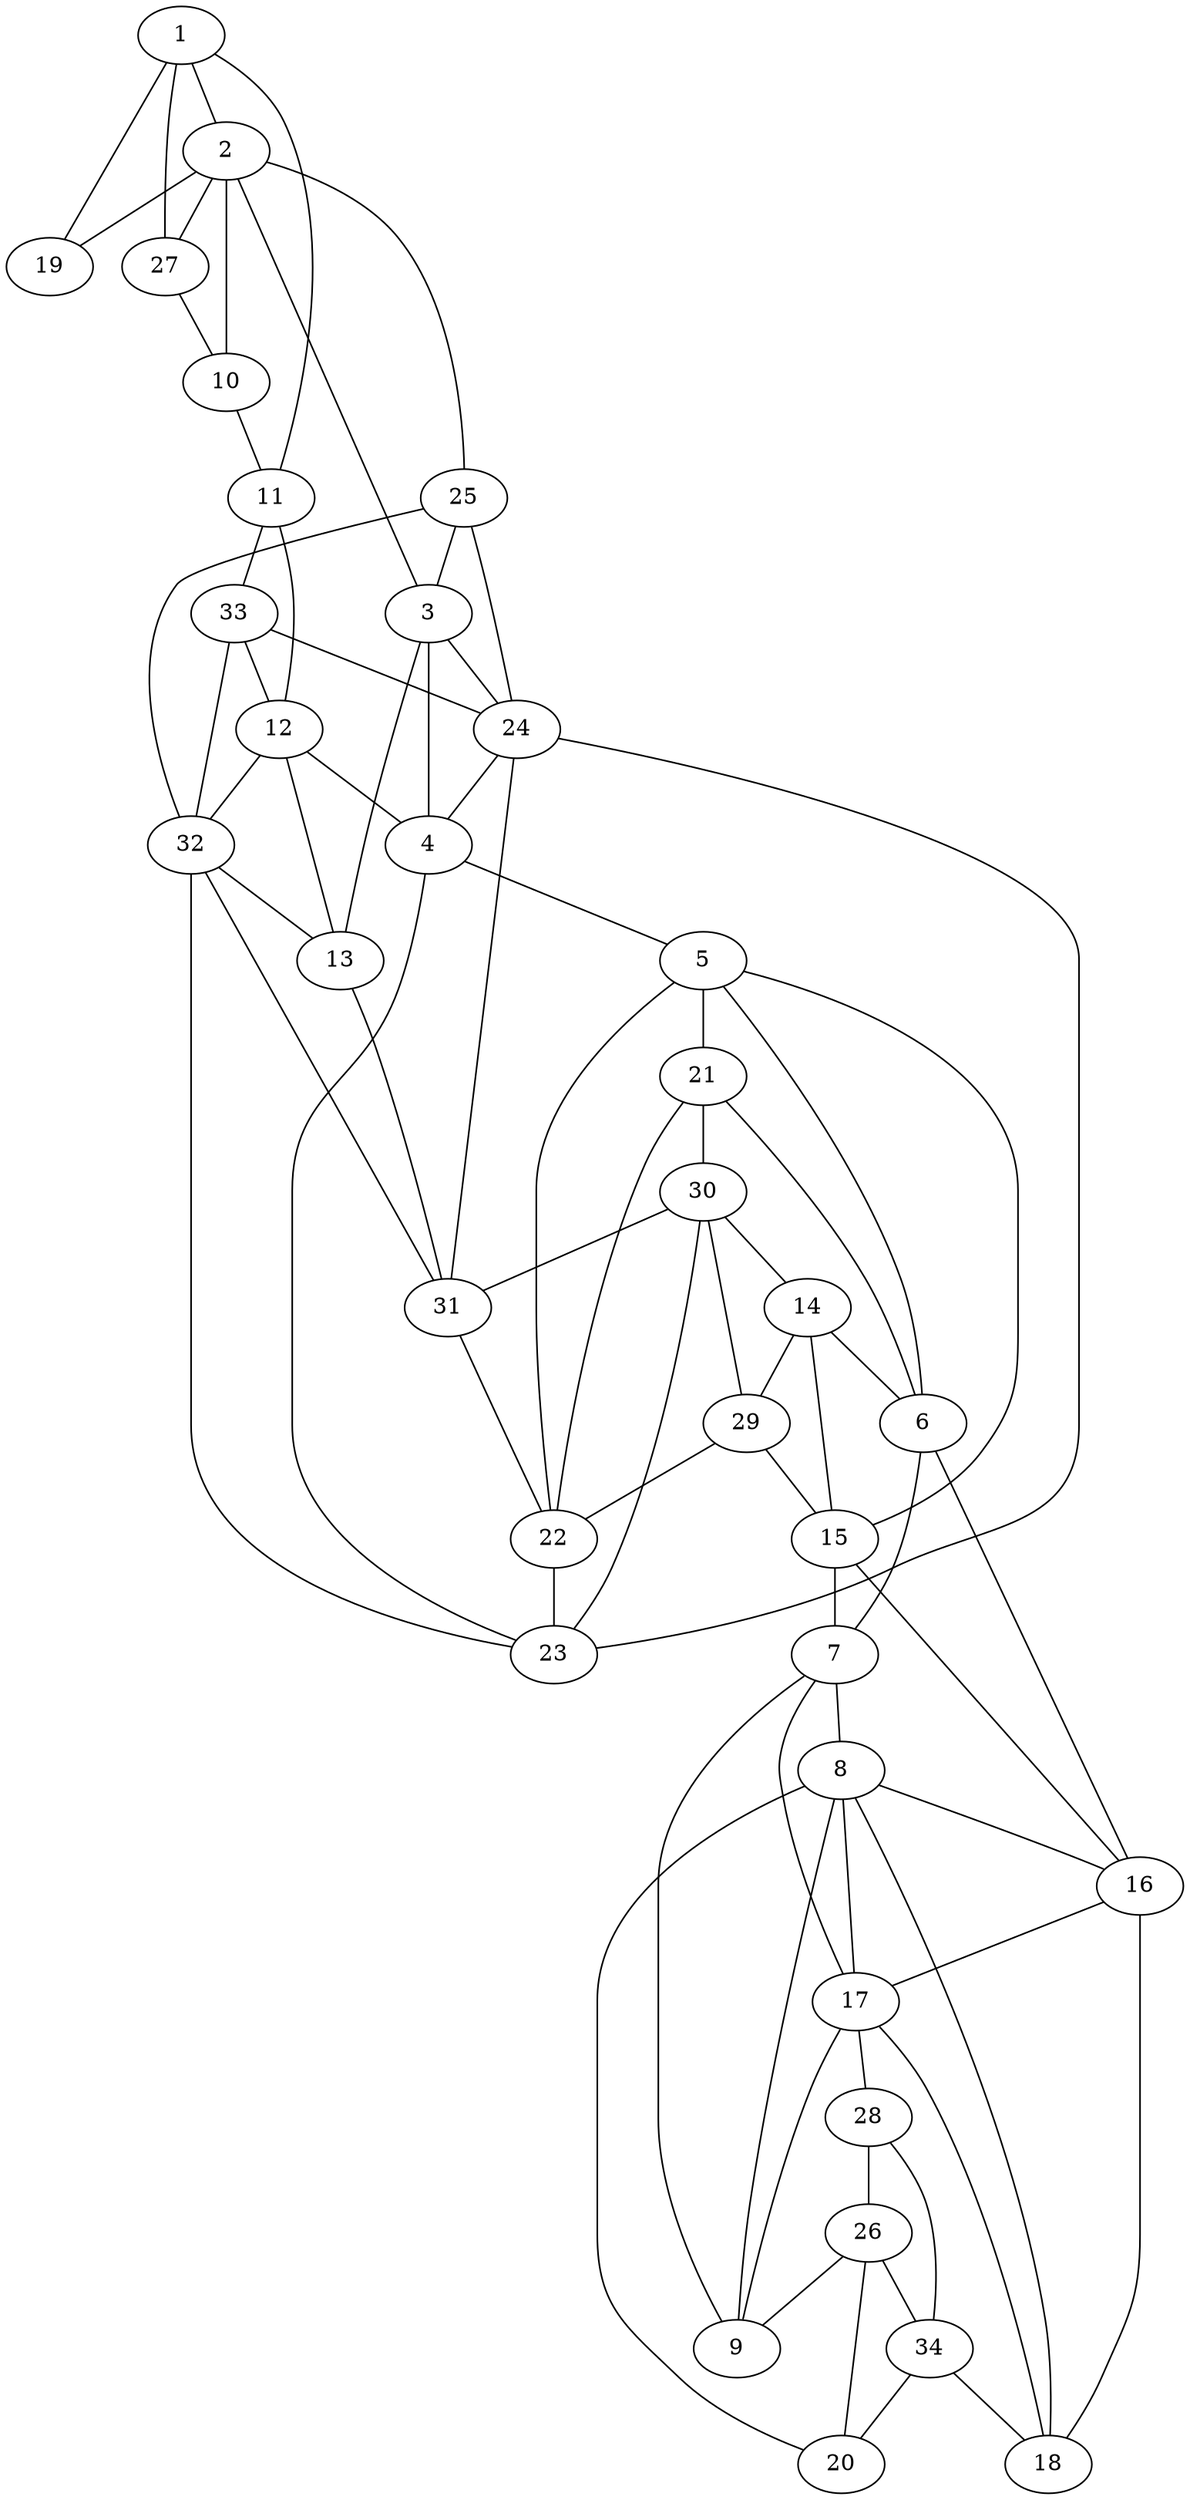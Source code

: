 graph pdb1esg {
	1	 [aaLength=11,
		sequence=TDEAKELLSKD,
		type=0];
	2	 [aaLength=17,
		sequence=DKLIQQAYNEVKTSICS,
		type=0];
	1 -- 2	 [distance0="18.19758",
		frequency=1,
		type0=1];
	19	 [aaLength=7,
		sequence=EVEKEFI,
		type=1];
	2 -- 19	 [distance0="37.49542",
		frequency=1,
		type0=2];
	25	 [aaLength=3,
		sequence=TIN,
		type=1];
	2 -- 25	 [distance0="10.0",
		frequency=1,
		type0=4];
	27	 [aaLength=7,
		sequence=EVEKEFI,
		type=1];
	2 -- 27	 [distance0="37.49542",
		frequency=1,
		type0=3];
	3	 [aaLength=17,
		sequence=VVPIKELCYTLLEDTYN,
		type=0];
	3 -- 2	 [distance0="40.07543",
		frequency=1,
		type0=3];
	4	 [aaLength=8,
		sequence=KPLDILKL,
		type=0];
	3 -- 4	 [distance0="22.24634",
		frequency=1,
		type0=1];
	13	 [aaLength=9,
		sequence=KPLDILKLE,
		type=0];
	3 -- 13	 [distance0="39.18877",
		frequency=1,
		type0=2];
	24	 [aaLength=2,
		sequence=YR,
		type=1];
	3 -- 24	 [distance0="1.0",
		frequency=1,
		type0=4];
	5	 [aaLength=18,
		sequence=NISSAHRSMNKLLLGLKH,
		type=0];
	4 -- 5	 [distance0="39.71192",
		frequency=1,
		type0=3];
	23	 [aaLength=6,
		sequence=VYKEFI,
		type=1];
	4 -- 23	 [distance0="9.0",
		frequency=1,
		type0=4];
	6	 [aaLength=6,
		sequence=IKQLAY,
		type=0];
	5 -- 6	 [distance0="31.49051",
		frequency=1,
		type0=2];
	15	 [aaLength=6,
		sequence=IKQLAY,
		type=0];
	5 -- 15	 [distance0="36.16764",
		frequency=1,
		type0=3];
	21	 [aaLength=7,
		sequence=LAIILMP,
		type=1];
	5 -- 21	 [distance0="4.0",
		frequency=1,
		type0=4];
	7	 [aaLength=6,
		sequence=NFEELE,
		type=0];
	6 -- 7	 [distance0="15.74808",
		distance1="7.0",
		frequency=2,
		type0=1,
		type1=4];
	16	 [aaLength=6,
		sequence=NFEELE,
		type=0];
	6 -- 16	 [distance0="25.08334",
		frequency=1,
		type0=2];
	8	 [aaLength=7,
		sequence=PYFELTE,
		type=0];
	7 -- 8	 [distance0="13.04752",
		distance1="0.0",
		frequency=2,
		type0=1,
		type1=5];
	17	 [aaLength=7,
		sequence=PYFELTE,
		type=0];
	8 -- 17	 [distance0="6.396659",
		frequency=1,
		type0=1];
	8 -- 16	 [distance0="16.30236",
		frequency=1,
		type0=3];
	20	 [aaLength=7,
		sequence=FIFIGFN,
		type=1];
	8 -- 20	 [distance0="3.0",
		frequency=1,
		type0=4];
	9	 [aaLength=8,
		sequence=SKRSIKKW,
		type=0];
	9 -- 17	 [distance0="54.52508",
		frequency=1,
		type0=3];
	9 -- 8	 [distance0="51.23318",
		frequency=1,
		type0=2];
	9 -- 7	 [distance0="48.94472",
		frequency=1,
		type0=1];
	10	 [aaLength=11,
		sequence=TDEAKELLSKD,
		type=0];
	11	 [aaLength=17,
		sequence=DKLIQQAYNEVKTSICS,
		type=0];
	10 -- 11	 [distance0="18.15784",
		distance1="0.0",
		frequency=2,
		type0=1,
		type1=5];
	10 -- 2	 [distance0="44.97296",
		frequency=1,
		type0=3];
	11 -- 1	 [distance0="44.91865",
		frequency=1,
		type0=3];
	12	 [aaLength=17,
		sequence=VVPIKELCYTLLEDTYN,
		type=0];
	11 -- 12	 [distance0="40.07608",
		frequency=1,
		type0=2];
	33	 [aaLength=3,
		sequence=TIN,
		type=1];
	11 -- 33	 [distance0="10.0",
		frequency=1,
		type0=4];
	12 -- 4	 [distance0="41.76871",
		frequency=1,
		type0=3];
	12 -- 13	 [distance0="23.45672",
		frequency=1,
		type0=1];
	32	 [aaLength=2,
		sequence=YR,
		type=1];
	12 -- 32	 [distance0="1.0",
		frequency=1,
		type0=4];
	31	 [aaLength=6,
		sequence=VYKEFI,
		type=1];
	13 -- 31	 [distance0="8.0",
		frequency=1,
		type0=4];
	14	 [aaLength=18,
		sequence=NISSAHRSMNKLLLGLKH,
		type=0];
	14 -- 6	 [distance0="36.19889",
		frequency=1,
		type0=3];
	14 -- 15	 [distance0="31.50698",
		frequency=1,
		type0=2];
	29	 [aaLength=7,
		sequence=LAIILMP,
		type=1];
	14 -- 29	 [distance0="4.0",
		frequency=1,
		type0=4];
	15 -- 7	 [distance0="25.08313",
		frequency=1,
		type0=2];
	15 -- 16	 [distance0="15.75406",
		distance1="7.0",
		frequency=2,
		type0=1,
		type1=4];
	16 -- 17	 [distance0="13.10022",
		distance1="0.0",
		frequency=2,
		type0=1,
		type1=5];
	17 -- 7	 [distance0="16.24758",
		frequency=1,
		type0=3];
	28	 [aaLength=7,
		sequence=FIFIGFN,
		type=1];
	17 -- 28	 [distance0="3.0",
		frequency=1,
		type0=4];
	18	 [aaLength=12,
		sequence=RSIKKWKDKVEN,
		type=0];
	18 -- 17	 [distance0="51.50075",
		frequency=1,
		type0=2];
	18 -- 8	 [distance0="55.09125",
		frequency=1,
		type0=3];
	18 -- 16	 [distance0="50.26396",
		frequency=1,
		type0=1];
	19 -- 1	 [distance0="33.7322",
		frequency=1,
		type0=2];
	26	 [aaLength=3,
		sequence=AYN,
		type=1];
	20 -- 26	 [distance0="9.0",
		distance1="2.0",
		frequency=2,
		type0=2,
		type1=4];
	21 -- 6	 [distance0="0.0",
		frequency=1,
		type0=5];
	22	 [aaLength=8,
		sequence=LKRVGMEF,
		type=1];
	21 -- 22	 [distance0="33.0",
		frequency=1,
		type0=2];
	30	 [aaLength=8,
		sequence=LKRVGMEF,
		type=1];
	21 -- 30	 [distance0="33.0",
		frequency=1,
		type0=3];
	22 -- 5	 [distance0="3.0",
		frequency=1,
		type0=4];
	22 -- 23	 [distance0="10.0",
		frequency=1,
		type0=2];
	24 -- 4	 [distance0="1.0",
		frequency=1,
		type0=4];
	24 -- 23	 [distance0="20.0",
		frequency=1,
		type0=2];
	24 -- 31	 [distance0="20.0",
		frequency=1,
		type0=3];
	25 -- 3	 [distance0="8.0",
		frequency=1,
		type0=4];
	25 -- 24	 [distance0="29.0",
		frequency=1,
		type0=2];
	25 -- 32	 [distance0="29.0",
		frequency=1,
		type0=3];
	26 -- 9	 [distance0="13.0",
		frequency=1,
		type0=4];
	34	 [aaLength=3,
		sequence=AYN,
		type=1];
	26 -- 34	 [distance0="0.0",
		frequency=1,
		type0=1];
	27 -- 1	 [distance0="33.7322",
		frequency=1,
		type0=2];
	27 -- 10	 [distance0="0.0",
		frequency=1,
		type0=5];
	28 -- 26	 [distance0="9.0",
		frequency=1,
		type0=2];
	28 -- 34	 [distance0="9.0",
		distance1="2.0",
		frequency=2,
		type0=3,
		type1=4];
	29 -- 15	 [distance0="0.0",
		frequency=1,
		type0=5];
	29 -- 22	 [distance0="33.0",
		frequency=1,
		type0=2];
	29 -- 30	 [distance0="33.0",
		frequency=1,
		type0=3];
	30 -- 14	 [distance0="3.0",
		frequency=1,
		type0=4];
	30 -- 23	 [distance0="10.0",
		frequency=1,
		type0=2];
	30 -- 31	 [distance0="10.0",
		frequency=1,
		type0=3];
	31 -- 22	 [distance0="10.0",
		frequency=1,
		type0=2];
	32 -- 13	 [distance0="1.0",
		frequency=1,
		type0=4];
	32 -- 23	 [distance0="20.0",
		frequency=1,
		type0=2];
	32 -- 31	 [distance0="20.0",
		frequency=1,
		type0=3];
	33 -- 12	 [distance0="8.0",
		frequency=1,
		type0=4];
	33 -- 24	 [distance0="29.0",
		frequency=1,
		type0=2];
	33 -- 32	 [distance0="29.0",
		frequency=1,
		type0=3];
	34 -- 18	 [distance0="15.0",
		frequency=1,
		type0=4];
	34 -- 20	 [distance0="9.0",
		frequency=1,
		type0=2];
}
